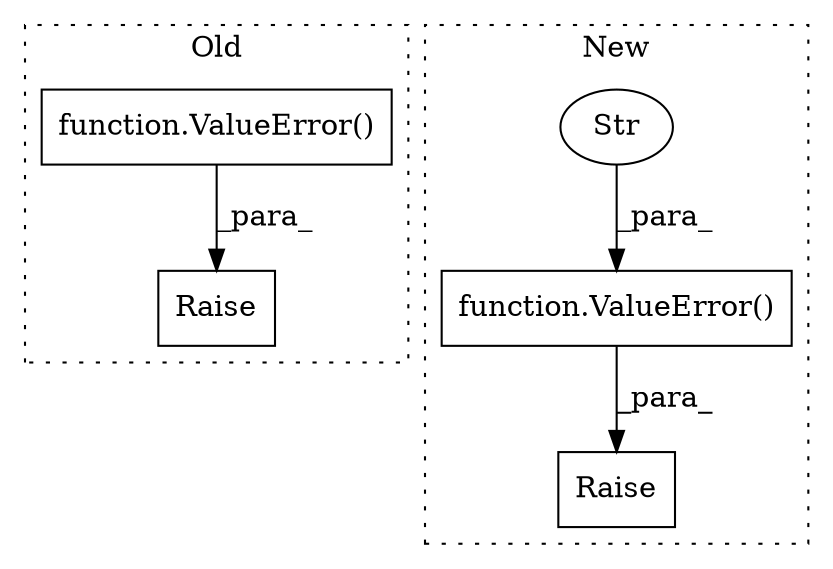digraph G {
subgraph cluster0 {
1 [label="function.ValueError()" a="75" s="2553,2674" l="28,14" shape="box"];
4 [label="Raise" a="91" s="2547" l="6" shape="box"];
label = "Old";
style="dotted";
}
subgraph cluster1 {
2 [label="function.ValueError()" a="75" s="2381,2458" l="11,1" shape="box"];
3 [label="Str" a="66" s="2392" l="66" shape="ellipse"];
5 [label="Raise" a="91" s="2375" l="6" shape="box"];
label = "New";
style="dotted";
}
1 -> 4 [label="_para_"];
2 -> 5 [label="_para_"];
3 -> 2 [label="_para_"];
}
